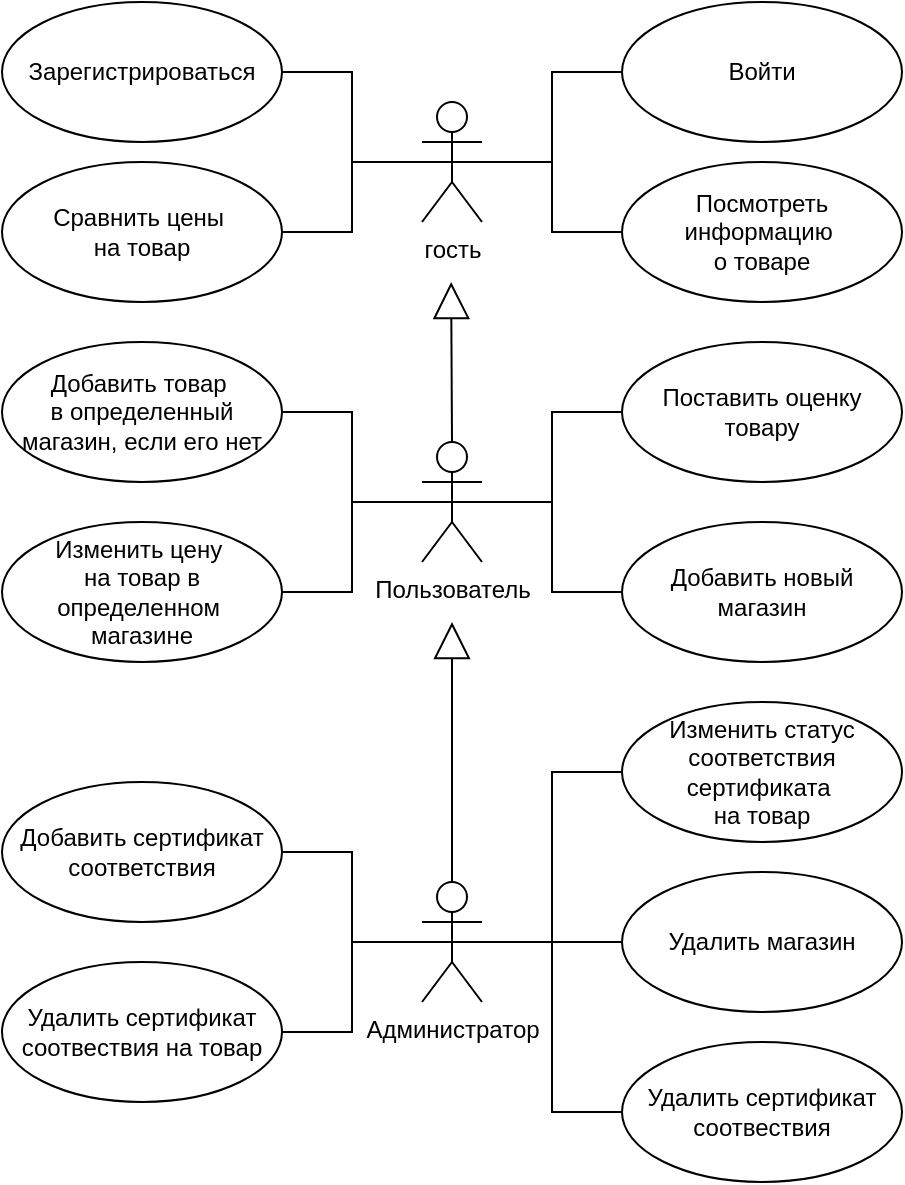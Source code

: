 <mxfile version="23.1.5" type="device">
  <diagram name="Page-1" id="sl-xVpkW0cE4dz9h6DmP">
    <mxGraphModel dx="1050" dy="1729" grid="1" gridSize="10" guides="1" tooltips="1" connect="1" arrows="1" fold="1" page="1" pageScale="1" pageWidth="850" pageHeight="1100" math="0" shadow="0">
      <root>
        <mxCell id="0" />
        <mxCell id="1" parent="0" />
        <mxCell id="9VyaQahV6wdHh09ofaE2-1" value="Пользователь" style="shape=umlActor;verticalLabelPosition=bottom;verticalAlign=top;html=1;" parent="1" vertex="1">
          <mxGeometry x="460" y="180" width="30" height="60" as="geometry" />
        </mxCell>
        <mxCell id="9VyaQahV6wdHh09ofaE2-2" value="Посмотреть информацию&amp;nbsp;&lt;div&gt;о товаре&lt;/div&gt;" style="ellipse;whiteSpace=wrap;html=1;" parent="1" vertex="1">
          <mxGeometry x="560" y="40" width="140" height="70" as="geometry" />
        </mxCell>
        <mxCell id="9VyaQahV6wdHh09ofaE2-3" value="Сравнить цены&amp;nbsp;&lt;div&gt;на товар&lt;/div&gt;" style="ellipse;whiteSpace=wrap;html=1;" parent="1" vertex="1">
          <mxGeometry x="250" y="40" width="140" height="70" as="geometry" />
        </mxCell>
        <mxCell id="9VyaQahV6wdHh09ofaE2-4" value="Поставить оценку&lt;div&gt;товару&lt;/div&gt;" style="ellipse;whiteSpace=wrap;html=1;" parent="1" vertex="1">
          <mxGeometry x="560" y="130" width="140" height="70" as="geometry" />
        </mxCell>
        <mxCell id="9VyaQahV6wdHh09ofaE2-9" value="" style="endArrow=none;html=1;rounded=0;entryX=0;entryY=0.5;entryDx=0;entryDy=0;exitX=0.5;exitY=0.5;exitDx=0;exitDy=0;exitPerimeter=0;edgeStyle=orthogonalEdgeStyle;" parent="1" source="9VyaQahV6wdHh09ofaE2-1" target="9VyaQahV6wdHh09ofaE2-4" edge="1">
          <mxGeometry width="50" height="50" relative="1" as="geometry">
            <mxPoint x="140" y="287.5" as="sourcePoint" />
            <mxPoint x="190" y="237.5" as="targetPoint" />
          </mxGeometry>
        </mxCell>
        <mxCell id="9VyaQahV6wdHh09ofaE2-12" value="Изменить цену&amp;nbsp;&lt;div&gt;на товар в определенном&amp;nbsp;&lt;div&gt;магазине&lt;/div&gt;&lt;/div&gt;" style="ellipse;whiteSpace=wrap;html=1;" parent="1" vertex="1">
          <mxGeometry x="250" y="220" width="140" height="70" as="geometry" />
        </mxCell>
        <mxCell id="9VyaQahV6wdHh09ofaE2-13" value="Добавить товар&amp;nbsp;&lt;div&gt;в определенный&lt;/div&gt;&lt;div&gt;магазин, если его нет&lt;/div&gt;" style="ellipse;whiteSpace=wrap;html=1;" parent="1" vertex="1">
          <mxGeometry x="250" y="130" width="140" height="70" as="geometry" />
        </mxCell>
        <mxCell id="9VyaQahV6wdHh09ofaE2-14" value="Добавить новый магазин" style="ellipse;whiteSpace=wrap;html=1;" parent="1" vertex="1">
          <mxGeometry x="560" y="220" width="140" height="70" as="geometry" />
        </mxCell>
        <mxCell id="9VyaQahV6wdHh09ofaE2-24" value="Администратор" style="shape=umlActor;verticalLabelPosition=bottom;verticalAlign=top;html=1;" parent="1" vertex="1">
          <mxGeometry x="460" y="400" width="30" height="60" as="geometry" />
        </mxCell>
        <mxCell id="9VyaQahV6wdHh09ofaE2-25" value="Добавить сертификат&lt;div&gt;соответствия&lt;/div&gt;" style="ellipse;whiteSpace=wrap;html=1;" parent="1" vertex="1">
          <mxGeometry x="250" y="350" width="140" height="70" as="geometry" />
        </mxCell>
        <mxCell id="9VyaQahV6wdHh09ofaE2-26" value="&lt;div&gt;Удалить сертификат&lt;/div&gt;&lt;div&gt;соотвествия на товар&lt;/div&gt;" style="ellipse;whiteSpace=wrap;html=1;" parent="1" vertex="1">
          <mxGeometry x="250" y="440" width="140" height="70" as="geometry" />
        </mxCell>
        <mxCell id="9VyaQahV6wdHh09ofaE2-27" value="Удалить магазин" style="ellipse;whiteSpace=wrap;html=1;" parent="1" vertex="1">
          <mxGeometry x="560" y="395" width="140" height="70" as="geometry" />
        </mxCell>
        <mxCell id="9VyaQahV6wdHh09ofaE2-28" value="" style="endArrow=none;html=1;rounded=0;entryX=1;entryY=0.5;entryDx=0;entryDy=0;exitX=0.5;exitY=0.5;exitDx=0;exitDy=0;exitPerimeter=0;edgeStyle=orthogonalEdgeStyle;" parent="1" source="9VyaQahV6wdHh09ofaE2-24" target="9VyaQahV6wdHh09ofaE2-25" edge="1">
          <mxGeometry width="50" height="50" relative="1" as="geometry">
            <mxPoint x="140" y="660" as="sourcePoint" />
            <mxPoint x="190" y="610" as="targetPoint" />
          </mxGeometry>
        </mxCell>
        <mxCell id="9VyaQahV6wdHh09ofaE2-29" value="" style="endArrow=none;html=1;rounded=0;entryX=1;entryY=0.5;entryDx=0;entryDy=0;exitX=0.5;exitY=0.5;exitDx=0;exitDy=0;exitPerimeter=0;edgeStyle=orthogonalEdgeStyle;" parent="1" source="9VyaQahV6wdHh09ofaE2-24" target="9VyaQahV6wdHh09ofaE2-26" edge="1">
          <mxGeometry width="50" height="50" relative="1" as="geometry">
            <mxPoint x="485" y="580" as="sourcePoint" />
            <mxPoint x="380" y="505" as="targetPoint" />
          </mxGeometry>
        </mxCell>
        <mxCell id="9VyaQahV6wdHh09ofaE2-30" value="Изменить статус соответствия сертификата&amp;nbsp;&lt;div&gt;на товар&lt;/div&gt;" style="ellipse;whiteSpace=wrap;html=1;" parent="1" vertex="1">
          <mxGeometry x="560" y="310" width="140" height="70" as="geometry" />
        </mxCell>
        <mxCell id="9VyaQahV6wdHh09ofaE2-31" value="" style="endArrow=none;html=1;rounded=0;entryX=0;entryY=0.5;entryDx=0;entryDy=0;exitX=0.5;exitY=0.5;exitDx=0;exitDy=0;exitPerimeter=0;edgeStyle=orthogonalEdgeStyle;" parent="1" source="9VyaQahV6wdHh09ofaE2-24" target="9VyaQahV6wdHh09ofaE2-27" edge="1">
          <mxGeometry width="50" height="50" relative="1" as="geometry">
            <mxPoint x="140" y="560" as="sourcePoint" />
            <mxPoint x="190" y="510" as="targetPoint" />
          </mxGeometry>
        </mxCell>
        <mxCell id="9VyaQahV6wdHh09ofaE2-32" value="" style="endArrow=none;html=1;rounded=0;entryX=0;entryY=0.5;entryDx=0;entryDy=0;exitX=0.5;exitY=0.5;exitDx=0;exitDy=0;exitPerimeter=0;edgeStyle=orthogonalEdgeStyle;" parent="1" source="9VyaQahV6wdHh09ofaE2-24" target="9VyaQahV6wdHh09ofaE2-30" edge="1">
          <mxGeometry width="50" height="50" relative="1" as="geometry">
            <mxPoint x="470" y="570" as="sourcePoint" />
            <mxPoint x="560" y="485" as="targetPoint" />
          </mxGeometry>
        </mxCell>
        <mxCell id="9VyaQahV6wdHh09ofaE2-33" value="" style="endArrow=block;endSize=16;endFill=0;html=1;rounded=0;exitX=0.5;exitY=0;exitDx=0;exitDy=0;exitPerimeter=0;" parent="1" source="9VyaQahV6wdHh09ofaE2-24" edge="1">
          <mxGeometry width="160" relative="1" as="geometry">
            <mxPoint x="410" y="560" as="sourcePoint" />
            <mxPoint x="475" y="270" as="targetPoint" />
          </mxGeometry>
        </mxCell>
        <mxCell id="9VyaQahV6wdHh09ofaE2-34" value="&lt;div&gt;Удалить сертификат&lt;/div&gt;&lt;div&gt;соотвествия&lt;/div&gt;" style="ellipse;whiteSpace=wrap;html=1;" parent="1" vertex="1">
          <mxGeometry x="560" y="480" width="140" height="70" as="geometry" />
        </mxCell>
        <mxCell id="I88iATkDxMM51PSCaHRB-1" value="" style="endArrow=none;html=1;rounded=0;entryX=0;entryY=0.5;entryDx=0;entryDy=0;exitX=0.5;exitY=0.5;exitDx=0;exitDy=0;exitPerimeter=0;edgeStyle=orthogonalEdgeStyle;" parent="1" source="9VyaQahV6wdHh09ofaE2-1" target="9VyaQahV6wdHh09ofaE2-14" edge="1">
          <mxGeometry relative="1" as="geometry">
            <mxPoint x="540" y="320" as="sourcePoint" />
            <mxPoint x="700" y="370" as="targetPoint" />
          </mxGeometry>
        </mxCell>
        <mxCell id="E_Oxkr6pTNfZofYcjmpx-1" value="гость" style="shape=umlActor;verticalLabelPosition=bottom;verticalAlign=top;html=1;outlineConnect=0;" parent="1" vertex="1">
          <mxGeometry x="460" y="10" width="30" height="60" as="geometry" />
        </mxCell>
        <mxCell id="E_Oxkr6pTNfZofYcjmpx-2" value="" style="endArrow=none;html=1;rounded=0;entryX=1;entryY=0.5;entryDx=0;entryDy=0;exitX=0.5;exitY=0.5;exitDx=0;exitDy=0;exitPerimeter=0;edgeStyle=orthogonalEdgeStyle;" parent="1" source="E_Oxkr6pTNfZofYcjmpx-1" target="9VyaQahV6wdHh09ofaE2-3" edge="1">
          <mxGeometry width="50" height="50" relative="1" as="geometry">
            <mxPoint x="390" y="140" as="sourcePoint" />
            <mxPoint x="440" y="90" as="targetPoint" />
          </mxGeometry>
        </mxCell>
        <mxCell id="E_Oxkr6pTNfZofYcjmpx-3" value="" style="endArrow=none;html=1;rounded=0;entryX=0;entryY=0.5;entryDx=0;entryDy=0;exitX=0.5;exitY=0.5;exitDx=0;exitDy=0;exitPerimeter=0;edgeStyle=orthogonalEdgeStyle;" parent="1" source="E_Oxkr6pTNfZofYcjmpx-1" target="9VyaQahV6wdHh09ofaE2-2" edge="1">
          <mxGeometry width="50" height="50" relative="1" as="geometry">
            <mxPoint x="460" y="150" as="sourcePoint" />
            <mxPoint x="510" y="100" as="targetPoint" />
          </mxGeometry>
        </mxCell>
        <mxCell id="E_Oxkr6pTNfZofYcjmpx-6" value="" style="endArrow=block;endSize=16;endFill=0;html=1;rounded=0;exitX=0.5;exitY=0;exitDx=0;exitDy=0;exitPerimeter=0;" parent="1" source="9VyaQahV6wdHh09ofaE2-1" edge="1">
          <mxGeometry width="160" relative="1" as="geometry">
            <mxPoint x="474.57" y="290" as="sourcePoint" />
            <mxPoint x="474.57" y="100" as="targetPoint" />
          </mxGeometry>
        </mxCell>
        <mxCell id="E_Oxkr6pTNfZofYcjmpx-7" value="" style="endArrow=none;html=1;rounded=0;entryX=1;entryY=0.5;entryDx=0;entryDy=0;exitX=0.5;exitY=0.5;exitDx=0;exitDy=0;exitPerimeter=0;edgeStyle=orthogonalEdgeStyle;" parent="1" source="9VyaQahV6wdHh09ofaE2-1" target="9VyaQahV6wdHh09ofaE2-13" edge="1">
          <mxGeometry width="50" height="50" relative="1" as="geometry">
            <mxPoint x="230" y="190" as="sourcePoint" />
            <mxPoint x="280" y="140" as="targetPoint" />
          </mxGeometry>
        </mxCell>
        <mxCell id="E_Oxkr6pTNfZofYcjmpx-8" value="" style="endArrow=none;html=1;rounded=0;entryX=0.5;entryY=0.5;entryDx=0;entryDy=0;entryPerimeter=0;exitX=1;exitY=0.5;exitDx=0;exitDy=0;edgeStyle=orthogonalEdgeStyle;" parent="1" source="9VyaQahV6wdHh09ofaE2-12" target="9VyaQahV6wdHh09ofaE2-1" edge="1">
          <mxGeometry width="50" height="50" relative="1" as="geometry">
            <mxPoint x="280" y="370" as="sourcePoint" />
            <mxPoint x="330" y="320" as="targetPoint" />
          </mxGeometry>
        </mxCell>
        <mxCell id="E_Oxkr6pTNfZofYcjmpx-9" value="" style="endArrow=none;html=1;rounded=0;entryX=0;entryY=0.5;entryDx=0;entryDy=0;exitX=0.5;exitY=0.5;exitDx=0;exitDy=0;exitPerimeter=0;edgeStyle=orthogonalEdgeStyle;" parent="1" source="9VyaQahV6wdHh09ofaE2-24" target="9VyaQahV6wdHh09ofaE2-34" edge="1">
          <mxGeometry width="50" height="50" relative="1" as="geometry">
            <mxPoint x="450" y="550" as="sourcePoint" />
            <mxPoint x="500" y="500" as="targetPoint" />
          </mxGeometry>
        </mxCell>
        <mxCell id="E_Oxkr6pTNfZofYcjmpx-10" value="Зарегистрироваться" style="ellipse;whiteSpace=wrap;html=1;" parent="1" vertex="1">
          <mxGeometry x="250" y="-40" width="140" height="70" as="geometry" />
        </mxCell>
        <mxCell id="E_Oxkr6pTNfZofYcjmpx-11" value="Войти" style="ellipse;whiteSpace=wrap;html=1;" parent="1" vertex="1">
          <mxGeometry x="560" y="-40" width="140" height="70" as="geometry" />
        </mxCell>
        <mxCell id="E_Oxkr6pTNfZofYcjmpx-13" value="" style="endArrow=none;html=1;rounded=0;entryX=0;entryY=0.5;entryDx=0;entryDy=0;exitX=0.5;exitY=0.5;exitDx=0;exitDy=0;exitPerimeter=0;edgeStyle=orthogonalEdgeStyle;" parent="1" source="E_Oxkr6pTNfZofYcjmpx-1" target="E_Oxkr6pTNfZofYcjmpx-11" edge="1">
          <mxGeometry width="50" height="50" relative="1" as="geometry">
            <mxPoint x="490" y="-55" as="sourcePoint" />
            <mxPoint x="520" y="30" as="targetPoint" />
          </mxGeometry>
        </mxCell>
        <mxCell id="E_Oxkr6pTNfZofYcjmpx-14" value="" style="endArrow=none;html=1;rounded=0;entryX=1;entryY=0.5;entryDx=0;entryDy=0;exitX=0.5;exitY=0.5;exitDx=0;exitDy=0;exitPerimeter=0;edgeStyle=orthogonalEdgeStyle;" parent="1" source="E_Oxkr6pTNfZofYcjmpx-1" target="E_Oxkr6pTNfZofYcjmpx-10" edge="1">
          <mxGeometry width="50" height="50" relative="1" as="geometry">
            <mxPoint x="440" y="10" as="sourcePoint" />
            <mxPoint x="440" y="-20" as="targetPoint" />
          </mxGeometry>
        </mxCell>
      </root>
    </mxGraphModel>
  </diagram>
</mxfile>
